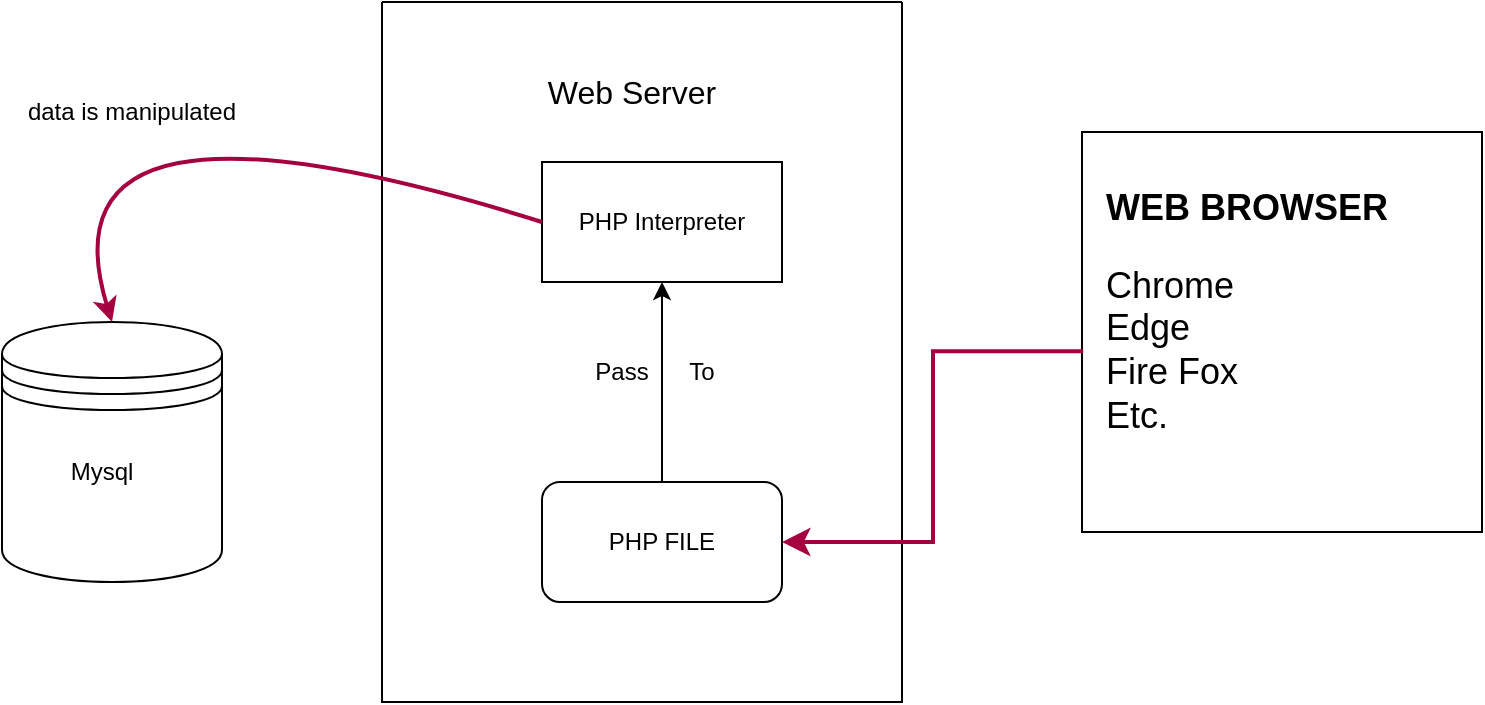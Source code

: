 <mxfile version="26.0.11">
  <diagram name="Mysql Connection" id="JUeEn6GkD4iwLYCMjKRs">
    <mxGraphModel dx="1246" dy="412" grid="1" gridSize="10" guides="1" tooltips="1" connect="1" arrows="1" fold="1" page="1" pageScale="1" pageWidth="850" pageHeight="1100" math="0" shadow="0">
      <root>
        <mxCell id="0" />
        <mxCell id="1" parent="0" />
        <mxCell id="sIcSl6QBLDS8RnbMVan6-1" value="" style="shape=datastore;whiteSpace=wrap;html=1;" vertex="1" parent="1">
          <mxGeometry x="60" y="210" width="110" height="130" as="geometry" />
        </mxCell>
        <mxCell id="sIcSl6QBLDS8RnbMVan6-2" value="" style="swimlane;startSize=0;" vertex="1" parent="1">
          <mxGeometry x="250" y="50" width="260" height="350" as="geometry" />
        </mxCell>
        <mxCell id="sIcSl6QBLDS8RnbMVan6-3" value="&lt;font style=&quot;font-size: 16px;&quot;&gt;Web Server&lt;/font&gt;" style="text;html=1;align=center;verticalAlign=middle;whiteSpace=wrap;rounded=0;" vertex="1" parent="sIcSl6QBLDS8RnbMVan6-2">
          <mxGeometry x="40" y="30" width="170" height="30" as="geometry" />
        </mxCell>
        <mxCell id="sIcSl6QBLDS8RnbMVan6-5" value="" style="rounded=0;whiteSpace=wrap;html=1;" vertex="1" parent="sIcSl6QBLDS8RnbMVan6-2">
          <mxGeometry x="80" y="80" width="120" height="60" as="geometry" />
        </mxCell>
        <mxCell id="sIcSl6QBLDS8RnbMVan6-6" value="PHP Interpreter" style="text;html=1;align=center;verticalAlign=middle;whiteSpace=wrap;rounded=0;" vertex="1" parent="sIcSl6QBLDS8RnbMVan6-2">
          <mxGeometry x="90" y="95" width="100" height="30" as="geometry" />
        </mxCell>
        <mxCell id="sIcSl6QBLDS8RnbMVan6-11" value="PHP FILE" style="rounded=1;whiteSpace=wrap;html=1;" vertex="1" parent="sIcSl6QBLDS8RnbMVan6-2">
          <mxGeometry x="80" y="240" width="120" height="60" as="geometry" />
        </mxCell>
        <mxCell id="sIcSl6QBLDS8RnbMVan6-15" value="" style="endArrow=classic;html=1;rounded=0;exitX=0.5;exitY=0;exitDx=0;exitDy=0;entryX=0.5;entryY=1;entryDx=0;entryDy=0;" edge="1" parent="sIcSl6QBLDS8RnbMVan6-2" source="sIcSl6QBLDS8RnbMVan6-11" target="sIcSl6QBLDS8RnbMVan6-5">
          <mxGeometry width="50" height="50" relative="1" as="geometry">
            <mxPoint x="390" y="290" as="sourcePoint" />
            <mxPoint x="137.02" y="199.34" as="targetPoint" />
          </mxGeometry>
        </mxCell>
        <mxCell id="sIcSl6QBLDS8RnbMVan6-16" value="Pass" style="text;html=1;align=center;verticalAlign=middle;whiteSpace=wrap;rounded=0;" vertex="1" parent="sIcSl6QBLDS8RnbMVan6-2">
          <mxGeometry x="90" y="170" width="60" height="30" as="geometry" />
        </mxCell>
        <mxCell id="sIcSl6QBLDS8RnbMVan6-17" value="To" style="text;html=1;align=center;verticalAlign=middle;whiteSpace=wrap;rounded=0;" vertex="1" parent="sIcSl6QBLDS8RnbMVan6-2">
          <mxGeometry x="130" y="170" width="60" height="30" as="geometry" />
        </mxCell>
        <mxCell id="sIcSl6QBLDS8RnbMVan6-4" value="" style="curved=1;endArrow=classic;html=1;rounded=0;exitX=0;exitY=0.5;exitDx=0;exitDy=0;entryX=0.5;entryY=0;entryDx=0;entryDy=0;fillColor=#d80073;strokeColor=#A50040;strokeWidth=2;" edge="1" parent="1" source="sIcSl6QBLDS8RnbMVan6-5" target="sIcSl6QBLDS8RnbMVan6-1">
          <mxGeometry width="50" height="50" relative="1" as="geometry">
            <mxPoint x="201.76" y="176.8" as="sourcePoint" />
            <mxPoint x="60" y="180" as="targetPoint" />
            <Array as="points">
              <mxPoint x="75" y="80" />
            </Array>
          </mxGeometry>
        </mxCell>
        <mxCell id="sIcSl6QBLDS8RnbMVan6-7" value="" style="whiteSpace=wrap;html=1;aspect=fixed;" vertex="1" parent="1">
          <mxGeometry x="600" y="115" width="200" height="200" as="geometry" />
        </mxCell>
        <mxCell id="sIcSl6QBLDS8RnbMVan6-8" value="&lt;h1 style=&quot;margin-top: 0px;&quot;&gt;&lt;font style=&quot;font-size: 18px;&quot;&gt;WEB BROWSER&lt;/font&gt;&lt;/h1&gt;&lt;div&gt;&lt;span style=&quot;font-size: 18px; background-color: transparent; color: light-dark(rgb(0, 0, 0), rgb(255, 255, 255));&quot;&gt;Chrome&lt;/span&gt;&lt;/div&gt;&lt;div&gt;&lt;span style=&quot;font-size: 18px; background-color: transparent; color: light-dark(rgb(0, 0, 0), rgb(255, 255, 255));&quot;&gt;Edge&lt;/span&gt;&lt;/div&gt;&lt;div&gt;&lt;span style=&quot;font-size: 18px; background-color: transparent; color: light-dark(rgb(0, 0, 0), rgb(255, 255, 255));&quot;&gt;Fire Fox&lt;/span&gt;&lt;/div&gt;&lt;div&gt;&lt;span style=&quot;font-size: 18px; background-color: transparent; color: light-dark(rgb(0, 0, 0), rgb(255, 255, 255));&quot;&gt;Etc.&lt;/span&gt;&lt;/div&gt;" style="text;html=1;whiteSpace=wrap;overflow=hidden;rounded=0;" vertex="1" parent="1">
          <mxGeometry x="610" y="130" width="180" height="170" as="geometry" />
        </mxCell>
        <mxCell id="sIcSl6QBLDS8RnbMVan6-10" value="" style="edgeStyle=elbowEdgeStyle;elbow=horizontal;endArrow=classic;html=1;curved=0;rounded=0;endSize=8;startSize=8;fillColor=#d80073;strokeColor=#A50040;strokeWidth=2;exitX=0.003;exitY=0.548;exitDx=0;exitDy=0;exitPerimeter=0;" edge="1" parent="1" source="sIcSl6QBLDS8RnbMVan6-7" target="sIcSl6QBLDS8RnbMVan6-11">
          <mxGeometry width="50" height="50" relative="1" as="geometry">
            <mxPoint x="590" y="250" as="sourcePoint" />
            <mxPoint x="530" y="300" as="targetPoint" />
          </mxGeometry>
        </mxCell>
        <mxCell id="sIcSl6QBLDS8RnbMVan6-18" value="Mysql" style="text;html=1;align=center;verticalAlign=middle;whiteSpace=wrap;rounded=0;" vertex="1" parent="1">
          <mxGeometry x="80" y="270" width="60" height="30" as="geometry" />
        </mxCell>
        <mxCell id="sIcSl6QBLDS8RnbMVan6-19" value="data is manipulated" style="text;html=1;align=center;verticalAlign=middle;whiteSpace=wrap;rounded=0;" vertex="1" parent="1">
          <mxGeometry x="70" y="90" width="110" height="30" as="geometry" />
        </mxCell>
      </root>
    </mxGraphModel>
  </diagram>
</mxfile>

